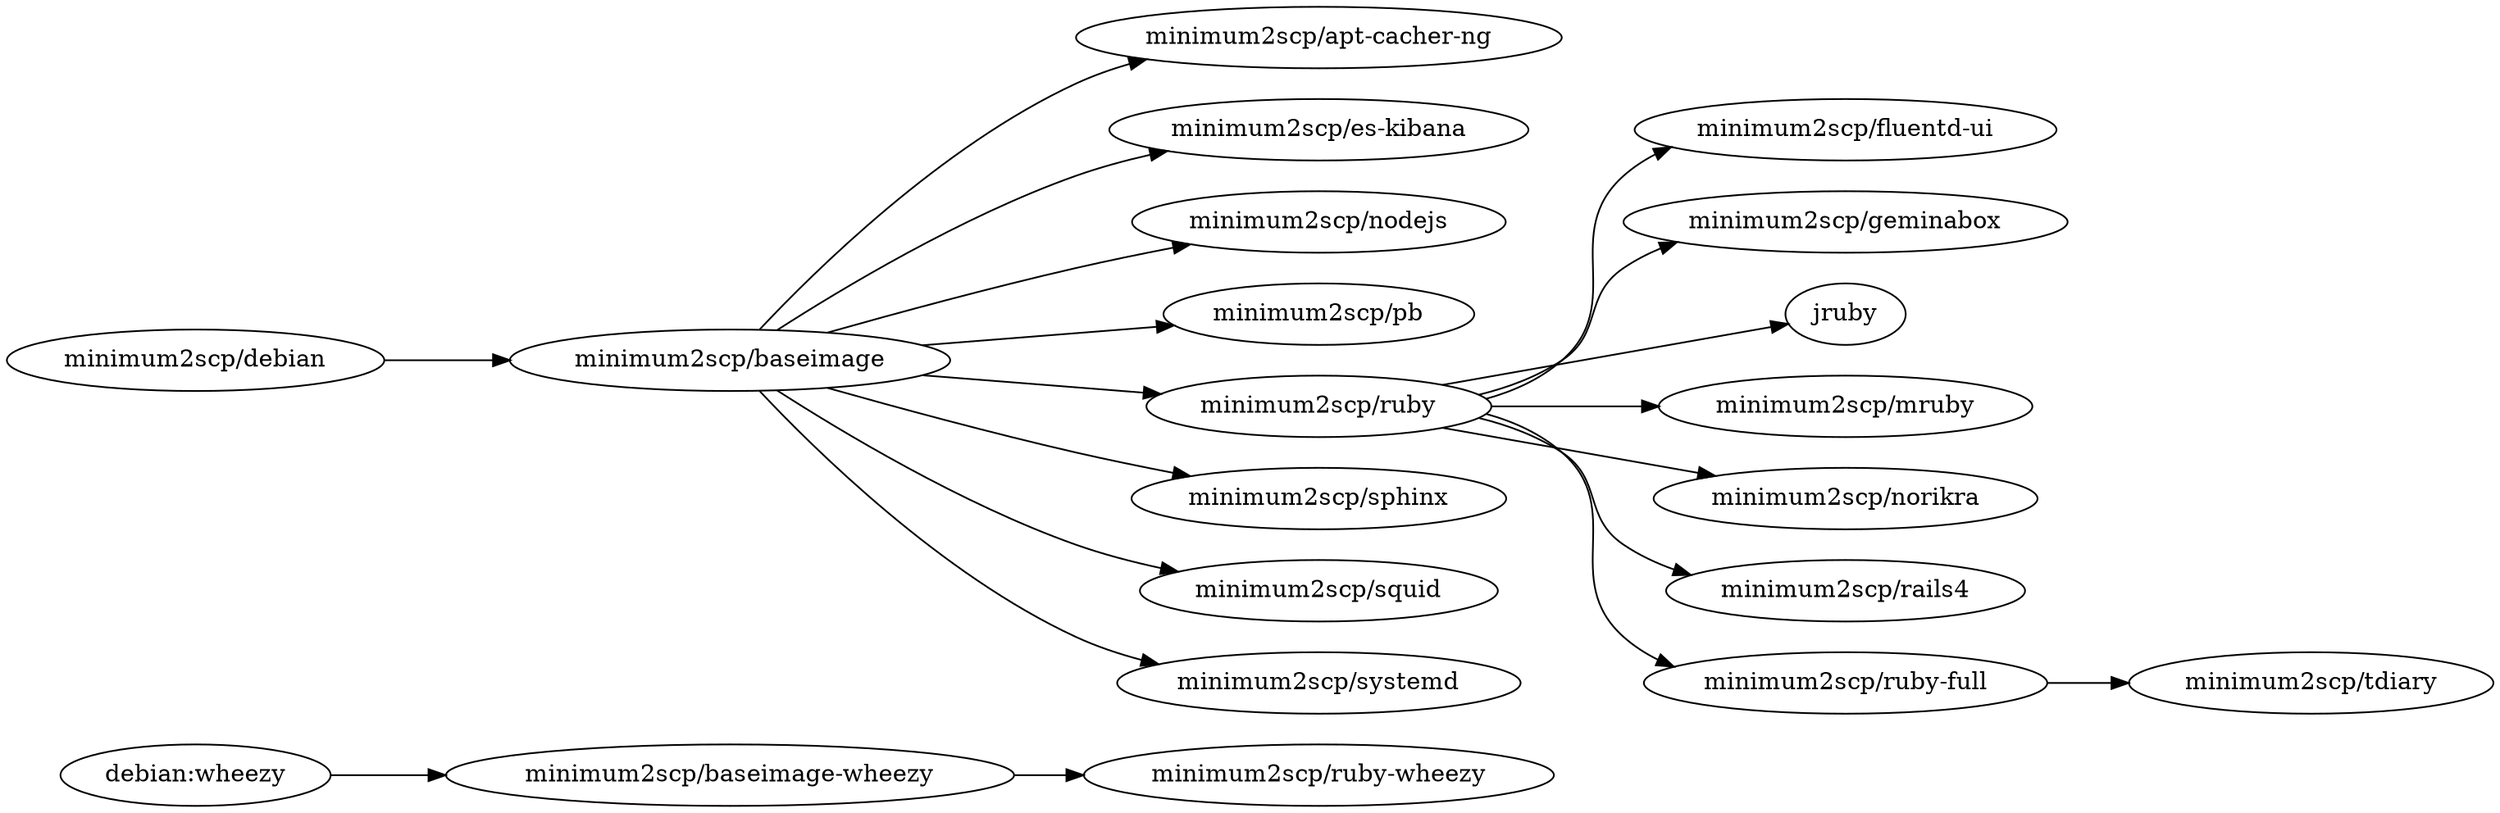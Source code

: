 digraph deps {
  graph        [rankdir = "LR"];
  ratio = auto;

  wheezy            [label = "debian:wheezy"];

  acng              [label = "minimum2scp/apt-cacher-ng"];
  baseimage         [label = "minimum2scp/baseimage"];
  baseimage_wheezy  [label = "minimum2scp/baseimage-wheezy"];
  debian            [label = "minimum2scp/debian"];
  es_kibana         [label = "minimum2scp/es-kibana"];
  fluentd_ui        [label = "minimum2scp/fluentd-ui"];
  geminabox         [label = "minimum2scp/geminabox"];
  jruby             [label = "jruby"];
  mruby             [label = "minimum2scp/mruby"];
  nodejs            [label = "minimum2scp/nodejs"];
  norikra           [label = "minimum2scp/norikra"];
  pb                [label = "minimum2scp/pb"];
  rails4            [label = "minimum2scp/rails4"];
  ruby              [label = "minimum2scp/ruby"];
  ruby_full         [label = "minimum2scp/ruby-full"];
  ruby_wheezy       [label = "minimum2scp/ruby-wheezy"];
  sphinx            [label = "minimum2scp/sphinx"];
  squid             [label = "minimum2scp/squid"];
  systemd           [label = "minimum2scp/systemd"];
  tdiary            [label = "minimum2scp/tdiary"];

  debian    -> baseimage;
  baseimage -> {acng, es_kibana, nodejs, pb, ruby, sphinx, squid, systemd};
  ruby      -> {fluentd_ui, geminabox, jruby, mruby, norikra, rails4, ruby_full};
  ruby_full -> {tdiary};

  wheezy    -> baseimage_wheezy;
  baseimage_wheezy -> ruby_wheezy;
}
